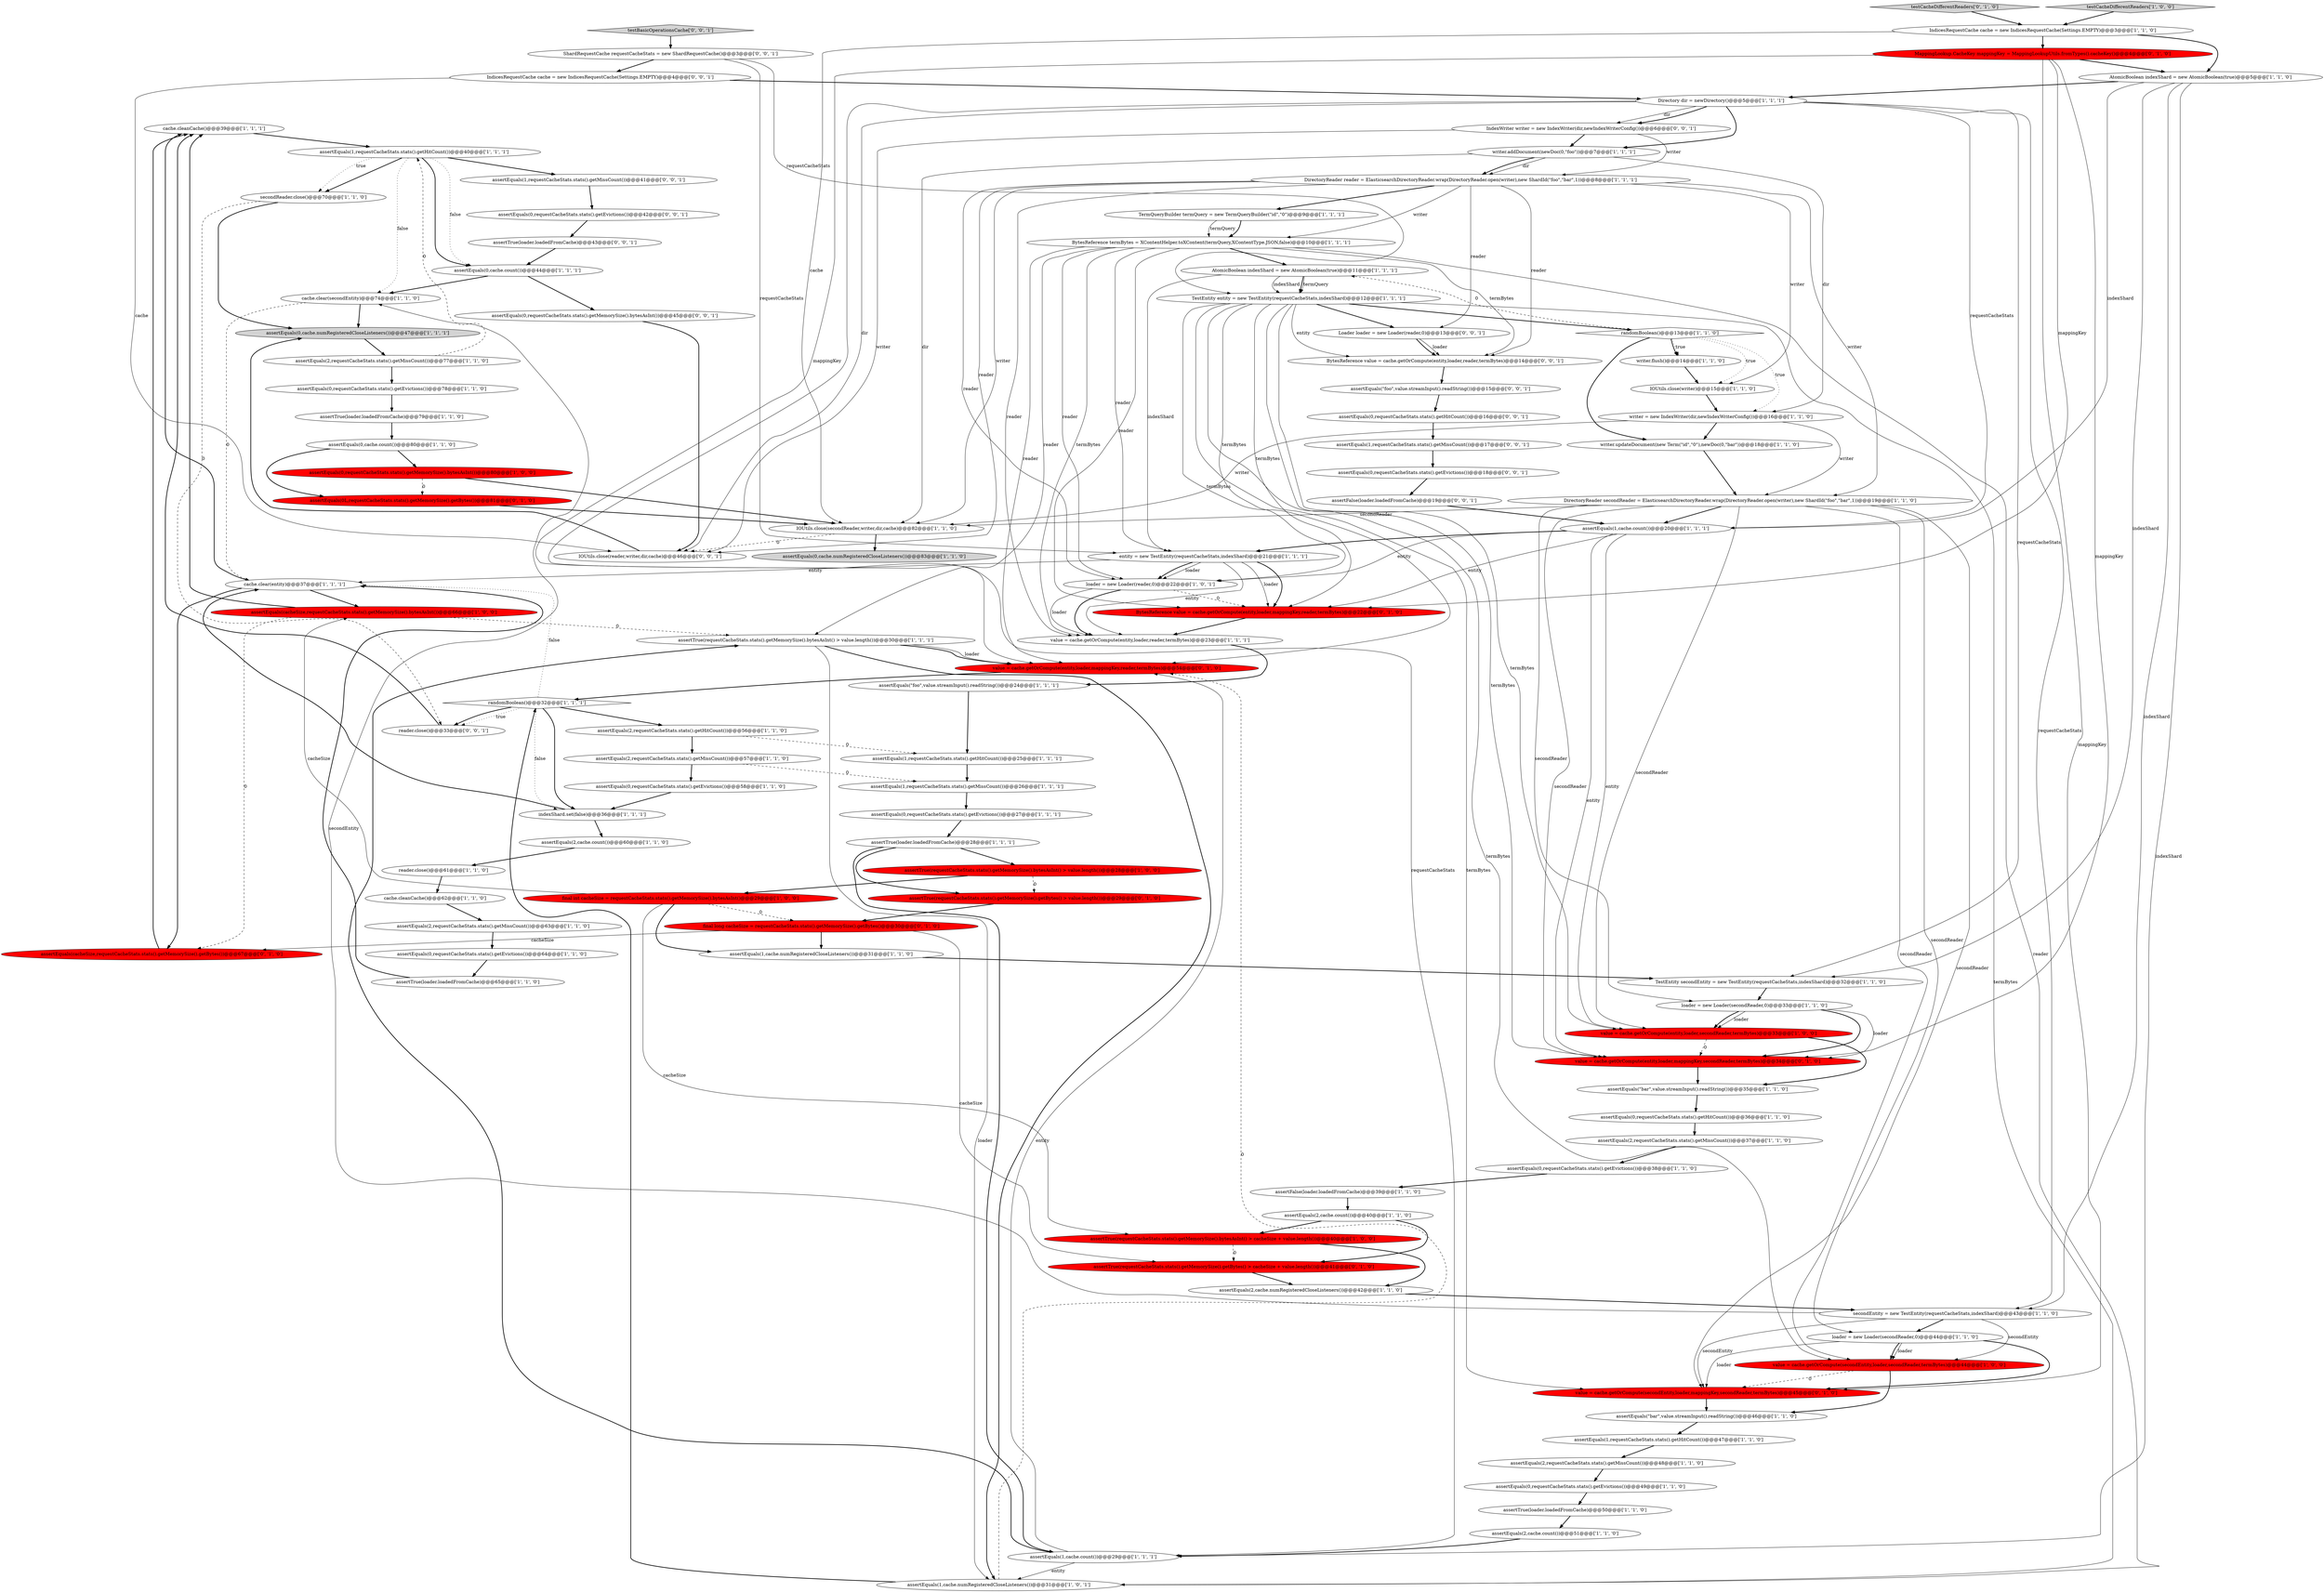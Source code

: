 digraph {
16 [style = filled, label = "cache.cleanCache()@@@39@@@['1', '1', '1']", fillcolor = white, shape = ellipse image = "AAA0AAABBB1BBB"];
4 [style = filled, label = "IOUtils.close(writer)@@@15@@@['1', '1', '0']", fillcolor = white, shape = ellipse image = "AAA0AAABBB1BBB"];
21 [style = filled, label = "assertEquals(2,requestCacheStats.stats().getMissCount())@@@63@@@['1', '1', '0']", fillcolor = white, shape = ellipse image = "AAA0AAABBB1BBB"];
56 [style = filled, label = "BytesReference termBytes = XContentHelper.toXContent(termQuery,XContentType.JSON,false)@@@10@@@['1', '1', '1']", fillcolor = white, shape = ellipse image = "AAA0AAABBB1BBB"];
103 [style = filled, label = "assertEquals(\"foo\",value.streamInput().readString())@@@15@@@['0', '0', '1']", fillcolor = white, shape = ellipse image = "AAA0AAABBB3BBB"];
91 [style = filled, label = "IOUtils.close(reader,writer,dir,cache)@@@46@@@['0', '0', '1']", fillcolor = white, shape = ellipse image = "AAA0AAABBB3BBB"];
97 [style = filled, label = "assertFalse(loader.loadedFromCache)@@@19@@@['0', '0', '1']", fillcolor = white, shape = ellipse image = "AAA0AAABBB3BBB"];
80 [style = filled, label = "assertTrue(requestCacheStats.stats().getMemorySize().getBytes() > cacheSize + value.length())@@@41@@@['0', '1', '0']", fillcolor = red, shape = ellipse image = "AAA1AAABBB2BBB"];
43 [style = filled, label = "secondEntity = new TestEntity(requestCacheStats,indexShard)@@@43@@@['1', '1', '0']", fillcolor = white, shape = ellipse image = "AAA0AAABBB1BBB"];
73 [style = filled, label = "randomBoolean()@@@32@@@['1', '1', '1']", fillcolor = white, shape = diamond image = "AAA0AAABBB1BBB"];
53 [style = filled, label = "assertEquals(2,requestCacheStats.stats().getMissCount())@@@37@@@['1', '1', '0']", fillcolor = white, shape = ellipse image = "AAA0AAABBB1BBB"];
3 [style = filled, label = "assertFalse(loader.loadedFromCache)@@@39@@@['1', '1', '0']", fillcolor = white, shape = ellipse image = "AAA0AAABBB1BBB"];
62 [style = filled, label = "DirectoryReader reader = ElasticsearchDirectoryReader.wrap(DirectoryReader.open(writer),new ShardId(\"foo\",\"bar\",1))@@@8@@@['1', '1', '1']", fillcolor = white, shape = ellipse image = "AAA0AAABBB1BBB"];
46 [style = filled, label = "writer.flush()@@@14@@@['1', '1', '0']", fillcolor = white, shape = ellipse image = "AAA0AAABBB1BBB"];
47 [style = filled, label = "assertEquals(\"bar\",value.streamInput().readString())@@@35@@@['1', '1', '0']", fillcolor = white, shape = ellipse image = "AAA0AAABBB1BBB"];
23 [style = filled, label = "assertEquals(0,requestCacheStats.stats().getHitCount())@@@36@@@['1', '1', '0']", fillcolor = white, shape = ellipse image = "AAA0AAABBB1BBB"];
38 [style = filled, label = "DirectoryReader secondReader = ElasticsearchDirectoryReader.wrap(DirectoryReader.open(writer),new ShardId(\"foo\",\"bar\",1))@@@19@@@['1', '1', '0']", fillcolor = white, shape = ellipse image = "AAA0AAABBB1BBB"];
25 [style = filled, label = "assertEquals(0,cache.count())@@@44@@@['1', '1', '1']", fillcolor = white, shape = ellipse image = "AAA0AAABBB1BBB"];
40 [style = filled, label = "assertEquals(0,requestCacheStats.stats().getEvictions())@@@27@@@['1', '1', '1']", fillcolor = white, shape = ellipse image = "AAA0AAABBB1BBB"];
5 [style = filled, label = "assertTrue(loader.loadedFromCache)@@@79@@@['1', '1', '0']", fillcolor = white, shape = ellipse image = "AAA0AAABBB1BBB"];
32 [style = filled, label = "assertEquals(0,cache.numRegisteredCloseListeners())@@@83@@@['1', '1', '0']", fillcolor = lightgray, shape = ellipse image = "AAA0AAABBB1BBB"];
24 [style = filled, label = "randomBoolean()@@@13@@@['1', '1', '0']", fillcolor = white, shape = diamond image = "AAA0AAABBB1BBB"];
10 [style = filled, label = "IOUtils.close(secondReader,writer,dir,cache)@@@82@@@['1', '1', '0']", fillcolor = white, shape = ellipse image = "AAA0AAABBB1BBB"];
1 [style = filled, label = "TermQueryBuilder termQuery = new TermQueryBuilder(\"id\",\"0\")@@@9@@@['1', '1', '1']", fillcolor = white, shape = ellipse image = "AAA0AAABBB1BBB"];
69 [style = filled, label = "cache.clear(secondEntity)@@@74@@@['1', '1', '0']", fillcolor = white, shape = ellipse image = "AAA0AAABBB1BBB"];
92 [style = filled, label = "assertEquals(0,requestCacheStats.stats().getHitCount())@@@16@@@['0', '0', '1']", fillcolor = white, shape = ellipse image = "AAA0AAABBB3BBB"];
102 [style = filled, label = "assertEquals(0,requestCacheStats.stats().getMemorySize().bytesAsInt())@@@45@@@['0', '0', '1']", fillcolor = white, shape = ellipse image = "AAA0AAABBB3BBB"];
29 [style = filled, label = "assertEquals(2,cache.count())@@@51@@@['1', '1', '0']", fillcolor = white, shape = ellipse image = "AAA0AAABBB1BBB"];
61 [style = filled, label = "assertEquals(1,cache.count())@@@20@@@['1', '1', '1']", fillcolor = white, shape = ellipse image = "AAA0AAABBB1BBB"];
82 [style = filled, label = "testCacheDifferentReaders['0', '1', '0']", fillcolor = lightgray, shape = diamond image = "AAA0AAABBB2BBB"];
81 [style = filled, label = "value = cache.getOrCompute(entity,loader,mappingKey,reader,termBytes)@@@54@@@['0', '1', '0']", fillcolor = red, shape = ellipse image = "AAA1AAABBB2BBB"];
52 [style = filled, label = "loader = new Loader(secondReader,0)@@@44@@@['1', '1', '0']", fillcolor = white, shape = ellipse image = "AAA0AAABBB1BBB"];
37 [style = filled, label = "AtomicBoolean indexShard = new AtomicBoolean(true)@@@11@@@['1', '1', '1']", fillcolor = white, shape = ellipse image = "AAA0AAABBB1BBB"];
77 [style = filled, label = "MappingLookup.CacheKey mappingKey = MappingLookupUtils.fromTypes().cacheKey()@@@4@@@['0', '1', '0']", fillcolor = red, shape = ellipse image = "AAA1AAABBB2BBB"];
26 [style = filled, label = "assertEquals(1,requestCacheStats.stats().getHitCount())@@@40@@@['1', '1', '1']", fillcolor = white, shape = ellipse image = "AAA0AAABBB1BBB"];
86 [style = filled, label = "assertEquals(cacheSize,requestCacheStats.stats().getMemorySize().getBytes())@@@67@@@['0', '1', '0']", fillcolor = red, shape = ellipse image = "AAA1AAABBB2BBB"];
87 [style = filled, label = "BytesReference value = cache.getOrCompute(entity,loader,mappingKey,reader,termBytes)@@@22@@@['0', '1', '0']", fillcolor = red, shape = ellipse image = "AAA1AAABBB2BBB"];
14 [style = filled, label = "assertEquals(0,requestCacheStats.stats().getMemorySize().bytesAsInt())@@@80@@@['1', '0', '0']", fillcolor = red, shape = ellipse image = "AAA1AAABBB1BBB"];
42 [style = filled, label = "assertEquals(0,requestCacheStats.stats().getEvictions())@@@49@@@['1', '1', '0']", fillcolor = white, shape = ellipse image = "AAA0AAABBB1BBB"];
60 [style = filled, label = "writer.updateDocument(new Term(\"id\",\"0\"),newDoc(0,\"bar\"))@@@18@@@['1', '1', '0']", fillcolor = white, shape = ellipse image = "AAA0AAABBB1BBB"];
41 [style = filled, label = "assertEquals(1,requestCacheStats.stats().getHitCount())@@@47@@@['1', '1', '0']", fillcolor = white, shape = ellipse image = "AAA0AAABBB1BBB"];
104 [style = filled, label = "ShardRequestCache requestCacheStats = new ShardRequestCache()@@@3@@@['0', '0', '1']", fillcolor = white, shape = ellipse image = "AAA0AAABBB3BBB"];
12 [style = filled, label = "loader = new Loader(reader,0)@@@22@@@['1', '0', '1']", fillcolor = white, shape = ellipse image = "AAA0AAABBB1BBB"];
33 [style = filled, label = "assertEquals(0,requestCacheStats.stats().getEvictions())@@@58@@@['1', '1', '0']", fillcolor = white, shape = ellipse image = "AAA0AAABBB1BBB"];
65 [style = filled, label = "assertEquals(1,requestCacheStats.stats().getMissCount())@@@26@@@['1', '1', '1']", fillcolor = white, shape = ellipse image = "AAA0AAABBB1BBB"];
67 [style = filled, label = "assertEquals(0,requestCacheStats.stats().getEvictions())@@@78@@@['1', '1', '0']", fillcolor = white, shape = ellipse image = "AAA0AAABBB1BBB"];
35 [style = filled, label = "assertTrue(requestCacheStats.stats().getMemorySize().bytesAsInt() > value.length())@@@30@@@['1', '1', '1']", fillcolor = white, shape = ellipse image = "AAA0AAABBB1BBB"];
66 [style = filled, label = "loader = new Loader(secondReader,0)@@@33@@@['1', '1', '0']", fillcolor = white, shape = ellipse image = "AAA0AAABBB1BBB"];
100 [style = filled, label = "Loader loader = new Loader(reader,0)@@@13@@@['0', '0', '1']", fillcolor = white, shape = ellipse image = "AAA0AAABBB3BBB"];
55 [style = filled, label = "IndicesRequestCache cache = new IndicesRequestCache(Settings.EMPTY)@@@3@@@['1', '1', '0']", fillcolor = white, shape = ellipse image = "AAA0AAABBB1BBB"];
78 [style = filled, label = "assertTrue(requestCacheStats.stats().getMemorySize().getBytes() > value.length())@@@29@@@['0', '1', '0']", fillcolor = red, shape = ellipse image = "AAA1AAABBB2BBB"];
22 [style = filled, label = "AtomicBoolean indexShard = new AtomicBoolean(true)@@@5@@@['1', '1', '0']", fillcolor = white, shape = ellipse image = "AAA0AAABBB1BBB"];
76 [style = filled, label = "assertEquals(1,cache.count())@@@29@@@['1', '1', '1']", fillcolor = white, shape = ellipse image = "AAA0AAABBB1BBB"];
44 [style = filled, label = "writer.addDocument(newDoc(0,\"foo\"))@@@7@@@['1', '1', '1']", fillcolor = white, shape = ellipse image = "AAA0AAABBB1BBB"];
0 [style = filled, label = "assertEquals(2,requestCacheStats.stats().getMissCount())@@@57@@@['1', '1', '0']", fillcolor = white, shape = ellipse image = "AAA0AAABBB1BBB"];
59 [style = filled, label = "testCacheDifferentReaders['1', '0', '0']", fillcolor = lightgray, shape = diamond image = "AAA0AAABBB1BBB"];
15 [style = filled, label = "assertEquals(0,requestCacheStats.stats().getEvictions())@@@38@@@['1', '1', '0']", fillcolor = white, shape = ellipse image = "AAA0AAABBB1BBB"];
6 [style = filled, label = "value = cache.getOrCompute(secondEntity,loader,secondReader,termBytes)@@@44@@@['1', '0', '0']", fillcolor = red, shape = ellipse image = "AAA1AAABBB1BBB"];
13 [style = filled, label = "assertEquals(0,requestCacheStats.stats().getEvictions())@@@64@@@['1', '1', '0']", fillcolor = white, shape = ellipse image = "AAA0AAABBB1BBB"];
28 [style = filled, label = "secondReader.close()@@@70@@@['1', '1', '0']", fillcolor = white, shape = ellipse image = "AAA0AAABBB1BBB"];
58 [style = filled, label = "TestEntity entity = new TestEntity(requestCacheStats,indexShard)@@@12@@@['1', '1', '1']", fillcolor = white, shape = ellipse image = "AAA0AAABBB1BBB"];
88 [style = filled, label = "IndexWriter writer = new IndexWriter(dir,newIndexWriterConfig())@@@6@@@['0', '0', '1']", fillcolor = white, shape = ellipse image = "AAA0AAABBB3BBB"];
94 [style = filled, label = "assertEquals(1,requestCacheStats.stats().getMissCount())@@@17@@@['0', '0', '1']", fillcolor = white, shape = ellipse image = "AAA0AAABBB3BBB"];
99 [style = filled, label = "testBasicOperationsCache['0', '0', '1']", fillcolor = lightgray, shape = diamond image = "AAA0AAABBB3BBB"];
31 [style = filled, label = "assertTrue(loader.loadedFromCache)@@@65@@@['1', '1', '0']", fillcolor = white, shape = ellipse image = "AAA0AAABBB1BBB"];
30 [style = filled, label = "assertEquals(0,cache.numRegisteredCloseListeners())@@@47@@@['1', '1', '1']", fillcolor = lightgray, shape = ellipse image = "AAA0AAABBB1BBB"];
64 [style = filled, label = "TestEntity secondEntity = new TestEntity(requestCacheStats,indexShard)@@@32@@@['1', '1', '0']", fillcolor = white, shape = ellipse image = "AAA0AAABBB1BBB"];
39 [style = filled, label = "assertEquals(1,requestCacheStats.stats().getHitCount())@@@25@@@['1', '1', '1']", fillcolor = white, shape = ellipse image = "AAA0AAABBB1BBB"];
51 [style = filled, label = "assertEquals(2,requestCacheStats.stats().getHitCount())@@@56@@@['1', '1', '0']", fillcolor = white, shape = ellipse image = "AAA0AAABBB1BBB"];
7 [style = filled, label = "reader.close()@@@61@@@['1', '1', '0']", fillcolor = white, shape = ellipse image = "AAA0AAABBB1BBB"];
70 [style = filled, label = "assertEquals(cacheSize,requestCacheStats.stats().getMemorySize().bytesAsInt())@@@66@@@['1', '0', '0']", fillcolor = red, shape = ellipse image = "AAA1AAABBB1BBB"];
34 [style = filled, label = "cache.clear(entity)@@@37@@@['1', '1', '1']", fillcolor = white, shape = ellipse image = "AAA0AAABBB1BBB"];
89 [style = filled, label = "assertEquals(0,requestCacheStats.stats().getEvictions())@@@18@@@['0', '0', '1']", fillcolor = white, shape = ellipse image = "AAA0AAABBB3BBB"];
9 [style = filled, label = "assertEquals(\"foo\",value.streamInput().readString())@@@24@@@['1', '1', '1']", fillcolor = white, shape = ellipse image = "AAA0AAABBB1BBB"];
79 [style = filled, label = "assertEquals(0L,requestCacheStats.stats().getMemorySize().getBytes())@@@81@@@['0', '1', '0']", fillcolor = red, shape = ellipse image = "AAA1AAABBB2BBB"];
71 [style = filled, label = "value = cache.getOrCompute(entity,loader,reader,termBytes)@@@23@@@['1', '1', '1']", fillcolor = white, shape = ellipse image = "AAA0AAABBB1BBB"];
2 [style = filled, label = "assertEquals(1,cache.numRegisteredCloseListeners())@@@31@@@['1', '0', '1']", fillcolor = white, shape = ellipse image = "AAA0AAABBB1BBB"];
98 [style = filled, label = "IndicesRequestCache cache = new IndicesRequestCache(Settings.EMPTY)@@@4@@@['0', '0', '1']", fillcolor = white, shape = ellipse image = "AAA0AAABBB3BBB"];
8 [style = filled, label = "value = cache.getOrCompute(entity,loader,secondReader,termBytes)@@@33@@@['1', '0', '0']", fillcolor = red, shape = ellipse image = "AAA1AAABBB1BBB"];
63 [style = filled, label = "assertTrue(loader.loadedFromCache)@@@28@@@['1', '1', '1']", fillcolor = white, shape = ellipse image = "AAA0AAABBB1BBB"];
20 [style = filled, label = "assertEquals(\"bar\",value.streamInput().readString())@@@46@@@['1', '1', '0']", fillcolor = white, shape = ellipse image = "AAA0AAABBB1BBB"];
68 [style = filled, label = "assertEquals(2,cache.count())@@@40@@@['1', '1', '0']", fillcolor = white, shape = ellipse image = "AAA0AAABBB1BBB"];
96 [style = filled, label = "assertTrue(loader.loadedFromCache)@@@43@@@['0', '0', '1']", fillcolor = white, shape = ellipse image = "AAA0AAABBB3BBB"];
90 [style = filled, label = "assertEquals(1,requestCacheStats.stats().getMissCount())@@@41@@@['0', '0', '1']", fillcolor = white, shape = ellipse image = "AAA0AAABBB3BBB"];
72 [style = filled, label = "assertEquals(2,cache.numRegisteredCloseListeners())@@@42@@@['1', '1', '0']", fillcolor = white, shape = ellipse image = "AAA0AAABBB1BBB"];
74 [style = filled, label = "Directory dir = newDirectory()@@@5@@@['1', '1', '1']", fillcolor = white, shape = ellipse image = "AAA0AAABBB1BBB"];
48 [style = filled, label = "assertEquals(1,cache.numRegisteredCloseListeners())@@@31@@@['1', '1', '0']", fillcolor = white, shape = ellipse image = "AAA0AAABBB1BBB"];
11 [style = filled, label = "cache.cleanCache()@@@62@@@['1', '1', '0']", fillcolor = white, shape = ellipse image = "AAA0AAABBB1BBB"];
49 [style = filled, label = "assertTrue(requestCacheStats.stats().getMemorySize().bytesAsInt() > value.length())@@@28@@@['1', '0', '0']", fillcolor = red, shape = ellipse image = "AAA1AAABBB1BBB"];
84 [style = filled, label = "value = cache.getOrCompute(entity,loader,mappingKey,secondReader,termBytes)@@@34@@@['0', '1', '0']", fillcolor = red, shape = ellipse image = "AAA1AAABBB2BBB"];
50 [style = filled, label = "assertTrue(loader.loadedFromCache)@@@50@@@['1', '1', '0']", fillcolor = white, shape = ellipse image = "AAA0AAABBB1BBB"];
27 [style = filled, label = "assertEquals(2,cache.count())@@@60@@@['1', '1', '0']", fillcolor = white, shape = ellipse image = "AAA0AAABBB1BBB"];
75 [style = filled, label = "indexShard.set(false)@@@36@@@['1', '1', '1']", fillcolor = white, shape = ellipse image = "AAA0AAABBB1BBB"];
18 [style = filled, label = "assertEquals(2,requestCacheStats.stats().getMissCount())@@@48@@@['1', '1', '0']", fillcolor = white, shape = ellipse image = "AAA0AAABBB1BBB"];
95 [style = filled, label = "BytesReference value = cache.getOrCompute(entity,loader,reader,termBytes)@@@14@@@['0', '0', '1']", fillcolor = white, shape = ellipse image = "AAA0AAABBB3BBB"];
54 [style = filled, label = "assertEquals(2,requestCacheStats.stats().getMissCount())@@@77@@@['1', '1', '0']", fillcolor = white, shape = ellipse image = "AAA0AAABBB1BBB"];
85 [style = filled, label = "final long cacheSize = requestCacheStats.stats().getMemorySize().getBytes()@@@30@@@['0', '1', '0']", fillcolor = red, shape = ellipse image = "AAA1AAABBB2BBB"];
36 [style = filled, label = "final int cacheSize = requestCacheStats.stats().getMemorySize().bytesAsInt()@@@29@@@['1', '0', '0']", fillcolor = red, shape = ellipse image = "AAA1AAABBB1BBB"];
57 [style = filled, label = "writer = new IndexWriter(dir,newIndexWriterConfig())@@@16@@@['1', '1', '0']", fillcolor = white, shape = ellipse image = "AAA0AAABBB1BBB"];
45 [style = filled, label = "assertTrue(requestCacheStats.stats().getMemorySize().bytesAsInt() > cacheSize + value.length())@@@40@@@['1', '0', '0']", fillcolor = red, shape = ellipse image = "AAA1AAABBB1BBB"];
17 [style = filled, label = "entity = new TestEntity(requestCacheStats,indexShard)@@@21@@@['1', '1', '1']", fillcolor = white, shape = ellipse image = "AAA0AAABBB1BBB"];
19 [style = filled, label = "assertEquals(0,cache.count())@@@80@@@['1', '1', '0']", fillcolor = white, shape = ellipse image = "AAA0AAABBB1BBB"];
83 [style = filled, label = "value = cache.getOrCompute(secondEntity,loader,mappingKey,secondReader,termBytes)@@@45@@@['0', '1', '0']", fillcolor = red, shape = ellipse image = "AAA1AAABBB2BBB"];
93 [style = filled, label = "reader.close()@@@33@@@['0', '0', '1']", fillcolor = white, shape = ellipse image = "AAA0AAABBB3BBB"];
101 [style = filled, label = "assertEquals(0,requestCacheStats.stats().getEvictions())@@@42@@@['0', '0', '1']", fillcolor = white, shape = ellipse image = "AAA0AAABBB3BBB"];
73->75 [style = dotted, label="false"];
83->20 [style = bold, label=""];
29->76 [style = bold, label=""];
62->95 [style = solid, label="reader"];
3->68 [style = bold, label=""];
24->60 [style = bold, label=""];
38->8 [style = solid, label="secondReader"];
61->8 [style = solid, label="entity"];
58->100 [style = bold, label=""];
62->38 [style = solid, label="writer"];
71->9 [style = bold, label=""];
77->83 [style = solid, label="mappingKey"];
81->73 [style = bold, label=""];
24->4 [style = dotted, label="true"];
56->81 [style = solid, label="reader"];
58->84 [style = solid, label="termBytes"];
10->32 [style = bold, label=""];
43->83 [style = solid, label="secondEntity"];
79->10 [style = bold, label=""];
73->75 [style = bold, label=""];
14->79 [style = dashed, label="0"];
104->17 [style = solid, label="requestCacheStats"];
69->30 [style = bold, label=""];
0->65 [style = dashed, label="0"];
58->8 [style = solid, label="termBytes"];
8->84 [style = dashed, label="0"];
74->76 [style = solid, label="requestCacheStats"];
104->98 [style = bold, label=""];
58->12 [style = solid, label="termBytes"];
52->83 [style = bold, label=""];
26->28 [style = dotted, label="true"];
27->7 [style = bold, label=""];
66->8 [style = solid, label="loader"];
40->63 [style = bold, label=""];
56->87 [style = solid, label="reader"];
17->87 [style = solid, label="loader"];
8->47 [style = bold, label=""];
44->10 [style = solid, label="dir"];
62->12 [style = solid, label="reader"];
12->71 [style = solid, label="loader"];
25->102 [style = bold, label=""];
26->28 [style = bold, label=""];
13->31 [style = bold, label=""];
24->57 [style = dotted, label="true"];
6->83 [style = dashed, label="0"];
93->16 [style = bold, label=""];
17->87 [style = bold, label=""];
35->2 [style = solid, label="loader"];
85->86 [style = solid, label="cacheSize"];
24->46 [style = bold, label=""];
49->36 [style = bold, label=""];
38->10 [style = solid, label="secondReader"];
21->13 [style = bold, label=""];
12->87 [style = dashed, label="0"];
50->29 [style = bold, label=""];
49->78 [style = dashed, label="0"];
7->11 [style = bold, label=""];
9->39 [style = bold, label=""];
94->89 [style = bold, label=""];
73->93 [style = bold, label=""];
28->30 [style = bold, label=""];
37->58 [style = bold, label=""];
63->78 [style = bold, label=""];
37->17 [style = solid, label="indexShard"];
70->35 [style = dashed, label="0"];
66->8 [style = bold, label=""];
38->84 [style = solid, label="secondReader"];
74->88 [style = solid, label="dir"];
26->69 [style = dotted, label="false"];
16->26 [style = bold, label=""];
68->80 [style = bold, label=""];
100->95 [style = solid, label="loader"];
14->10 [style = bold, label=""];
57->60 [style = bold, label=""];
51->0 [style = bold, label=""];
62->71 [style = solid, label="reader"];
102->91 [style = bold, label=""];
2->73 [style = bold, label=""];
36->85 [style = dashed, label="0"];
72->43 [style = bold, label=""];
62->4 [style = solid, label="writer"];
73->93 [style = dotted, label="true"];
38->66 [style = solid, label="secondReader"];
96->25 [style = bold, label=""];
20->41 [style = bold, label=""];
46->4 [style = bold, label=""];
76->2 [style = solid, label="entity"];
10->91 [style = dashed, label="0"];
87->71 [style = bold, label=""];
64->66 [style = bold, label=""];
68->45 [style = bold, label=""];
95->103 [style = bold, label=""];
57->10 [style = solid, label="writer"];
59->55 [style = bold, label=""];
34->70 [style = bold, label=""];
17->12 [style = solid, label="loader"];
38->83 [style = solid, label="secondReader"];
52->83 [style = solid, label="loader"];
35->81 [style = solid, label="loader"];
1->56 [style = bold, label=""];
22->64 [style = solid, label="indexShard"];
17->34 [style = solid, label="entity"];
99->104 [style = bold, label=""];
85->80 [style = solid, label="cacheSize"];
1->56 [style = solid, label="termQuery"];
35->81 [style = bold, label=""];
44->62 [style = solid, label="dir"];
37->58 [style = solid, label="termQuery"];
104->58 [style = solid, label="requestCacheStats"];
56->95 [style = solid, label="termBytes"];
17->71 [style = solid, label="entity"];
51->39 [style = dashed, label="0"];
65->40 [style = bold, label=""];
36->70 [style = solid, label="cacheSize"];
62->1 [style = bold, label=""];
52->6 [style = solid, label="loader"];
44->62 [style = bold, label=""];
4->57 [style = bold, label=""];
76->35 [style = bold, label=""];
74->44 [style = bold, label=""];
80->72 [style = bold, label=""];
22->76 [style = solid, label="indexShard"];
73->51 [style = bold, label=""];
11->21 [style = bold, label=""];
58->24 [style = bold, label=""];
35->2 [style = bold, label=""];
56->37 [style = bold, label=""];
48->64 [style = bold, label=""];
86->16 [style = bold, label=""];
74->61 [style = solid, label="requestCacheStats"];
78->85 [style = bold, label=""];
56->2 [style = solid, label="reader"];
77->81 [style = solid, label="mappingKey"];
54->26 [style = dashed, label="0"];
55->77 [style = bold, label=""];
34->86 [style = bold, label=""];
66->84 [style = solid, label="loader"];
15->3 [style = bold, label=""];
60->38 [style = bold, label=""];
77->22 [style = bold, label=""];
62->10 [style = solid, label="writer"];
31->34 [style = bold, label=""];
74->91 [style = solid, label="dir"];
43->6 [style = solid, label="secondEntity"];
101->96 [style = bold, label=""];
38->6 [style = solid, label="secondReader"];
91->30 [style = bold, label=""];
6->20 [style = bold, label=""];
5->19 [style = bold, label=""];
70->16 [style = bold, label=""];
74->88 [style = bold, label=""];
88->62 [style = solid, label="writer"];
28->93 [style = dashed, label="0"];
58->2 [style = solid, label="termBytes"];
17->12 [style = bold, label=""];
100->95 [style = bold, label=""];
36->45 [style = solid, label="cacheSize"];
24->37 [style = dashed, label="0"];
19->14 [style = bold, label=""];
54->67 [style = bold, label=""];
66->84 [style = bold, label=""];
34->16 [style = bold, label=""];
55->10 [style = solid, label="cache"];
30->54 [style = bold, label=""];
52->6 [style = bold, label=""];
44->57 [style = solid, label="dir"];
82->55 [style = bold, label=""];
74->64 [style = solid, label="requestCacheStats"];
45->72 [style = bold, label=""];
85->48 [style = bold, label=""];
22->61 [style = solid, label="indexShard"];
58->95 [style = solid, label="entity"];
24->46 [style = dotted, label="true"];
47->23 [style = bold, label=""];
41->18 [style = bold, label=""];
58->87 [style = solid, label="termBytes"];
62->100 [style = solid, label="reader"];
56->35 [style = solid, label="reader"];
98->74 [style = bold, label=""];
88->44 [style = bold, label=""];
38->52 [style = solid, label="secondReader"];
74->43 [style = solid, label="requestCacheStats"];
73->34 [style = dotted, label="false"];
42->50 [style = bold, label=""];
22->43 [style = solid, label="indexShard"];
84->47 [style = bold, label=""];
22->74 [style = bold, label=""];
98->91 [style = solid, label="cache"];
45->80 [style = dashed, label="0"];
70->86 [style = dashed, label="0"];
26->25 [style = bold, label=""];
63->49 [style = bold, label=""];
62->91 [style = solid, label="reader"];
76->81 [style = solid, label="entity"];
2->81 [style = dashed, label="0"];
43->52 [style = bold, label=""];
61->12 [style = solid, label="entity"];
38->61 [style = bold, label=""];
39->65 [style = bold, label=""];
77->84 [style = solid, label="mappingKey"];
58->83 [style = solid, label="termBytes"];
55->22 [style = bold, label=""];
37->58 [style = solid, label="indexShard"];
103->92 [style = bold, label=""];
56->12 [style = solid, label="reader"];
19->79 [style = bold, label=""];
33->75 [style = bold, label=""];
25->69 [style = bold, label=""];
90->101 [style = bold, label=""];
0->33 [style = bold, label=""];
89->97 [style = bold, label=""];
57->38 [style = solid, label="writer"];
26->90 [style = bold, label=""];
63->76 [style = bold, label=""];
36->48 [style = bold, label=""];
56->17 [style = solid, label="reader"];
43->69 [style = solid, label="secondEntity"];
61->87 [style = solid, label="entity"];
61->84 [style = solid, label="entity"];
67->5 [style = bold, label=""];
77->87 [style = solid, label="mappingKey"];
12->71 [style = bold, label=""];
75->34 [style = bold, label=""];
88->91 [style = solid, label="writer"];
53->15 [style = bold, label=""];
56->71 [style = solid, label="termBytes"];
23->53 [style = bold, label=""];
92->94 [style = bold, label=""];
62->56 [style = solid, label="writer"];
69->34 [style = dashed, label="0"];
75->27 [style = bold, label=""];
97->61 [style = bold, label=""];
58->81 [style = solid, label="termBytes"];
58->6 [style = solid, label="termBytes"];
61->17 [style = bold, label=""];
18->42 [style = bold, label=""];
26->25 [style = dotted, label="false"];
}
